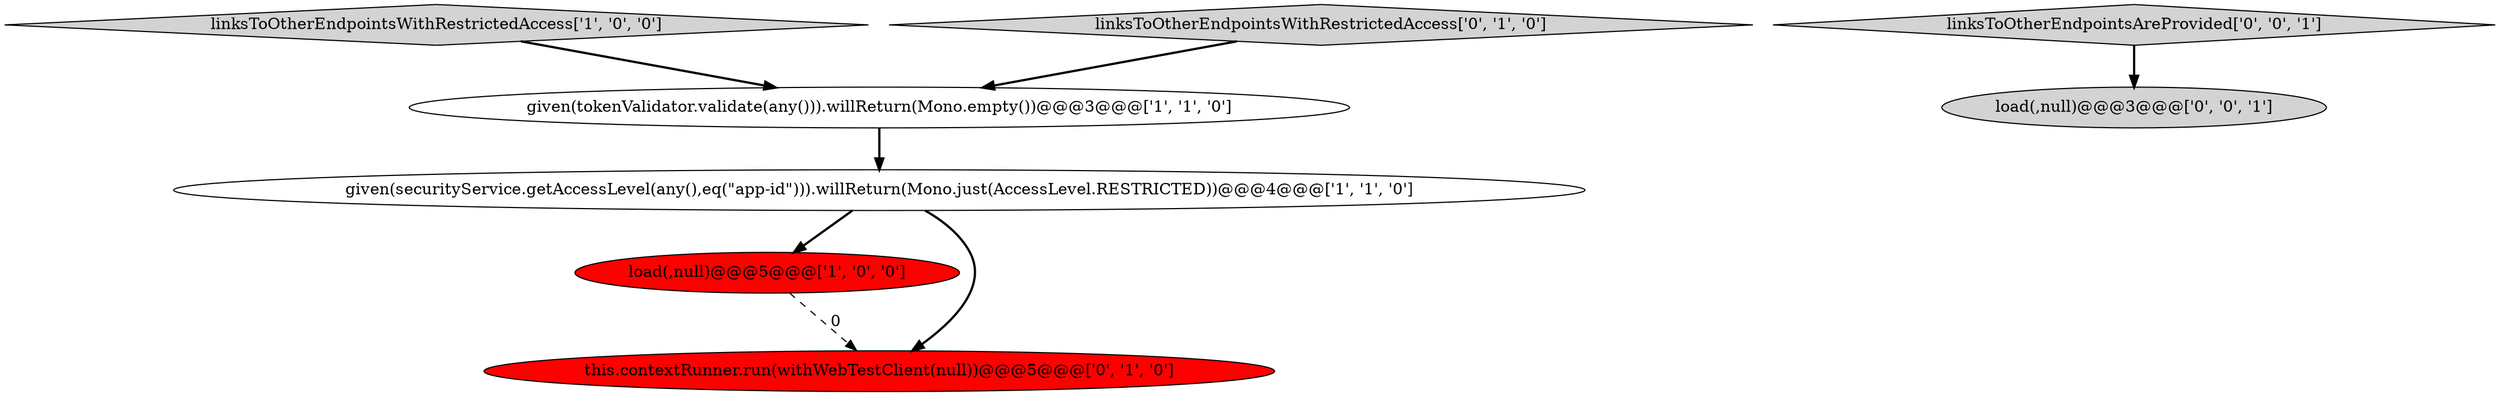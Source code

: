 digraph {
2 [style = filled, label = "linksToOtherEndpointsWithRestrictedAccess['1', '0', '0']", fillcolor = lightgray, shape = diamond image = "AAA0AAABBB1BBB"];
0 [style = filled, label = "given(tokenValidator.validate(any())).willReturn(Mono.empty())@@@3@@@['1', '1', '0']", fillcolor = white, shape = ellipse image = "AAA0AAABBB1BBB"];
7 [style = filled, label = "linksToOtherEndpointsAreProvided['0', '0', '1']", fillcolor = lightgray, shape = diamond image = "AAA0AAABBB3BBB"];
4 [style = filled, label = "linksToOtherEndpointsWithRestrictedAccess['0', '1', '0']", fillcolor = lightgray, shape = diamond image = "AAA0AAABBB2BBB"];
1 [style = filled, label = "load(,null)@@@5@@@['1', '0', '0']", fillcolor = red, shape = ellipse image = "AAA1AAABBB1BBB"];
3 [style = filled, label = "given(securityService.getAccessLevel(any(),eq(\"app-id\"))).willReturn(Mono.just(AccessLevel.RESTRICTED))@@@4@@@['1', '1', '0']", fillcolor = white, shape = ellipse image = "AAA0AAABBB1BBB"];
5 [style = filled, label = "this.contextRunner.run(withWebTestClient(null))@@@5@@@['0', '1', '0']", fillcolor = red, shape = ellipse image = "AAA1AAABBB2BBB"];
6 [style = filled, label = "load(,null)@@@3@@@['0', '0', '1']", fillcolor = lightgray, shape = ellipse image = "AAA0AAABBB3BBB"];
0->3 [style = bold, label=""];
3->5 [style = bold, label=""];
2->0 [style = bold, label=""];
1->5 [style = dashed, label="0"];
3->1 [style = bold, label=""];
7->6 [style = bold, label=""];
4->0 [style = bold, label=""];
}
